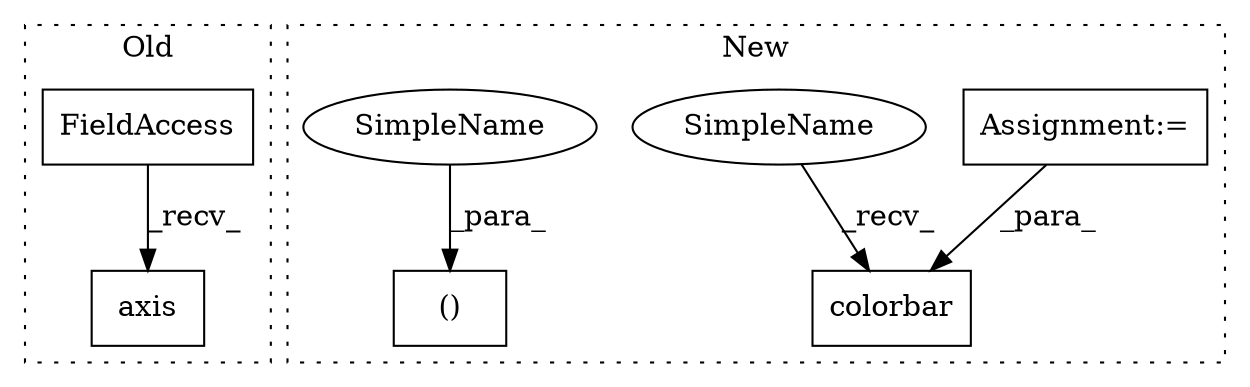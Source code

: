 digraph G {
subgraph cluster0 {
1 [label="axis" a="32" s="1524" l="6" shape="box"];
3 [label="FieldAccess" a="22" s="1506" l="10" shape="box"];
label = "Old";
style="dotted";
}
subgraph cluster1 {
2 [label="colorbar" a="32" s="1914,1932" l="9,1" shape="box"];
4 [label="()" a="106" s="888" l="20" shape="box"];
5 [label="Assignment:=" a="7" s="980" l="1" shape="box"];
6 [label="SimpleName" a="42" s="1910" l="3" shape="ellipse"];
7 [label="SimpleName" a="42" s="888" l="3" shape="ellipse"];
label = "New";
style="dotted";
}
3 -> 1 [label="_recv_"];
5 -> 2 [label="_para_"];
6 -> 2 [label="_recv_"];
7 -> 4 [label="_para_"];
}